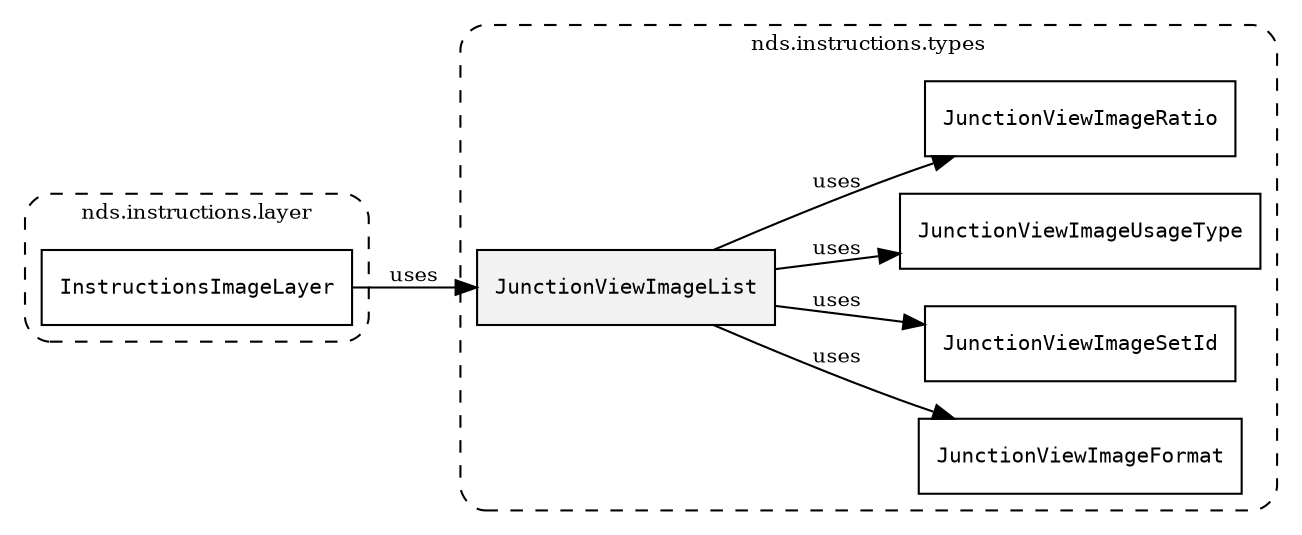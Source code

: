 /**
 * This dot file creates symbol collaboration diagram for JunctionViewImageList.
 */
digraph ZSERIO
{
    node [shape=box, fontsize=10];
    rankdir="LR";
    fontsize=10;
    tooltip="JunctionViewImageList collaboration diagram";

    subgraph "cluster_nds.instructions.types"
    {
        style="dashed, rounded";
        label="nds.instructions.types";
        tooltip="Package nds.instructions.types";
        href="../../../content/packages/nds.instructions.types.html#Package-nds-instructions-types";
        target="_parent";

        "JunctionViewImageList" [style="filled", fillcolor="#0000000D", target="_parent", label=<<font face="monospace"><table align="center" border="0" cellspacing="0" cellpadding="0"><tr><td href="../../../content/packages/nds.instructions.types.html#Structure-JunctionViewImageList" title="Structure defined in nds.instructions.types">JunctionViewImageList</td></tr></table></font>>];
        "JunctionViewImageFormat" [target="_parent", label=<<font face="monospace"><table align="center" border="0" cellspacing="0" cellpadding="0"><tr><td href="../../../content/packages/nds.instructions.types.html#Enum-JunctionViewImageFormat" title="Enum defined in nds.instructions.types">JunctionViewImageFormat</td></tr></table></font>>];
        "JunctionViewImageSetId" [target="_parent", label=<<font face="monospace"><table align="center" border="0" cellspacing="0" cellpadding="0"><tr><td href="../../../content/packages/nds.instructions.types.html#Subtype-JunctionViewImageSetId" title="Subtype defined in nds.instructions.types">JunctionViewImageSetId</td></tr></table></font>>];
        "JunctionViewImageUsageType" [target="_parent", label=<<font face="monospace"><table align="center" border="0" cellspacing="0" cellpadding="0"><tr><td href="../../../content/packages/nds.instructions.types.html#Bitmask-JunctionViewImageUsageType" title="Bitmask defined in nds.instructions.types">JunctionViewImageUsageType</td></tr></table></font>>];
        "JunctionViewImageRatio" [target="_parent", label=<<font face="monospace"><table align="center" border="0" cellspacing="0" cellpadding="0"><tr><td href="../../../content/packages/nds.instructions.types.html#Structure-JunctionViewImageRatio" title="Structure defined in nds.instructions.types">JunctionViewImageRatio</td></tr></table></font>>];
    }

    subgraph "cluster_nds.instructions.layer"
    {
        style="dashed, rounded";
        label="nds.instructions.layer";
        tooltip="Package nds.instructions.layer";
        href="../../../content/packages/nds.instructions.layer.html#Package-nds-instructions-layer";
        target="_parent";

        "InstructionsImageLayer" [target="_parent", label=<<font face="monospace"><table align="center" border="0" cellspacing="0" cellpadding="0"><tr><td href="../../../content/packages/nds.instructions.layer.html#Structure-InstructionsImageLayer" title="Structure defined in nds.instructions.layer">InstructionsImageLayer</td></tr></table></font>>];
    }

    "JunctionViewImageList" -> "JunctionViewImageFormat" [label="uses", fontsize=10];
    "JunctionViewImageList" -> "JunctionViewImageSetId" [label="uses", fontsize=10];
    "JunctionViewImageList" -> "JunctionViewImageUsageType" [label="uses", fontsize=10];
    "JunctionViewImageList" -> "JunctionViewImageRatio" [label="uses", fontsize=10];
    "InstructionsImageLayer" -> "JunctionViewImageList" [label="uses", fontsize=10];
}
